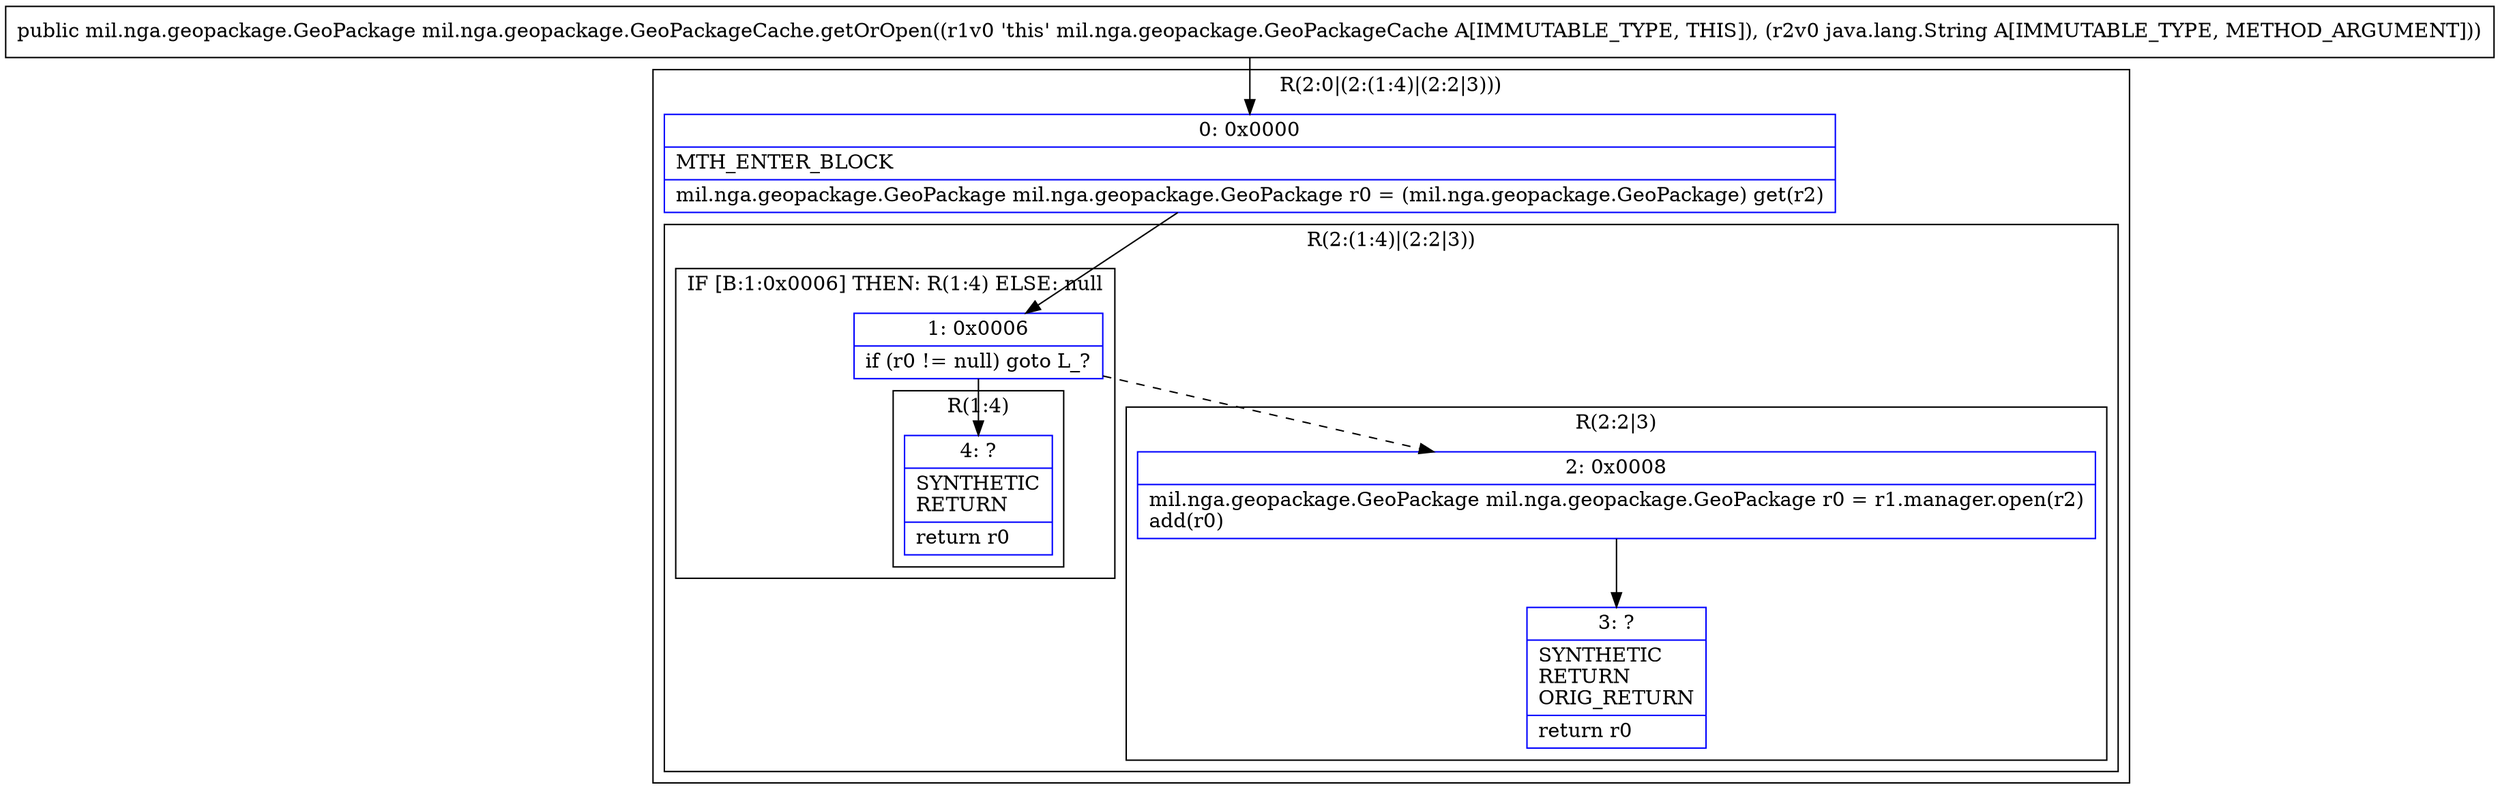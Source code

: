 digraph "CFG formil.nga.geopackage.GeoPackageCache.getOrOpen(Ljava\/lang\/String;)Lmil\/nga\/geopackage\/GeoPackage;" {
subgraph cluster_Region_485167470 {
label = "R(2:0|(2:(1:4)|(2:2|3)))";
node [shape=record,color=blue];
Node_0 [shape=record,label="{0\:\ 0x0000|MTH_ENTER_BLOCK\l|mil.nga.geopackage.GeoPackage mil.nga.geopackage.GeoPackage r0 = (mil.nga.geopackage.GeoPackage) get(r2)\l}"];
subgraph cluster_Region_1541440262 {
label = "R(2:(1:4)|(2:2|3))";
node [shape=record,color=blue];
subgraph cluster_IfRegion_256311070 {
label = "IF [B:1:0x0006] THEN: R(1:4) ELSE: null";
node [shape=record,color=blue];
Node_1 [shape=record,label="{1\:\ 0x0006|if (r0 != null) goto L_?\l}"];
subgraph cluster_Region_1473079965 {
label = "R(1:4)";
node [shape=record,color=blue];
Node_4 [shape=record,label="{4\:\ ?|SYNTHETIC\lRETURN\l|return r0\l}"];
}
}
subgraph cluster_Region_658652060 {
label = "R(2:2|3)";
node [shape=record,color=blue];
Node_2 [shape=record,label="{2\:\ 0x0008|mil.nga.geopackage.GeoPackage mil.nga.geopackage.GeoPackage r0 = r1.manager.open(r2)\ladd(r0)\l}"];
Node_3 [shape=record,label="{3\:\ ?|SYNTHETIC\lRETURN\lORIG_RETURN\l|return r0\l}"];
}
}
}
MethodNode[shape=record,label="{public mil.nga.geopackage.GeoPackage mil.nga.geopackage.GeoPackageCache.getOrOpen((r1v0 'this' mil.nga.geopackage.GeoPackageCache A[IMMUTABLE_TYPE, THIS]), (r2v0 java.lang.String A[IMMUTABLE_TYPE, METHOD_ARGUMENT])) }"];
MethodNode -> Node_0;
Node_0 -> Node_1;
Node_1 -> Node_2[style=dashed];
Node_1 -> Node_4;
Node_2 -> Node_3;
}

